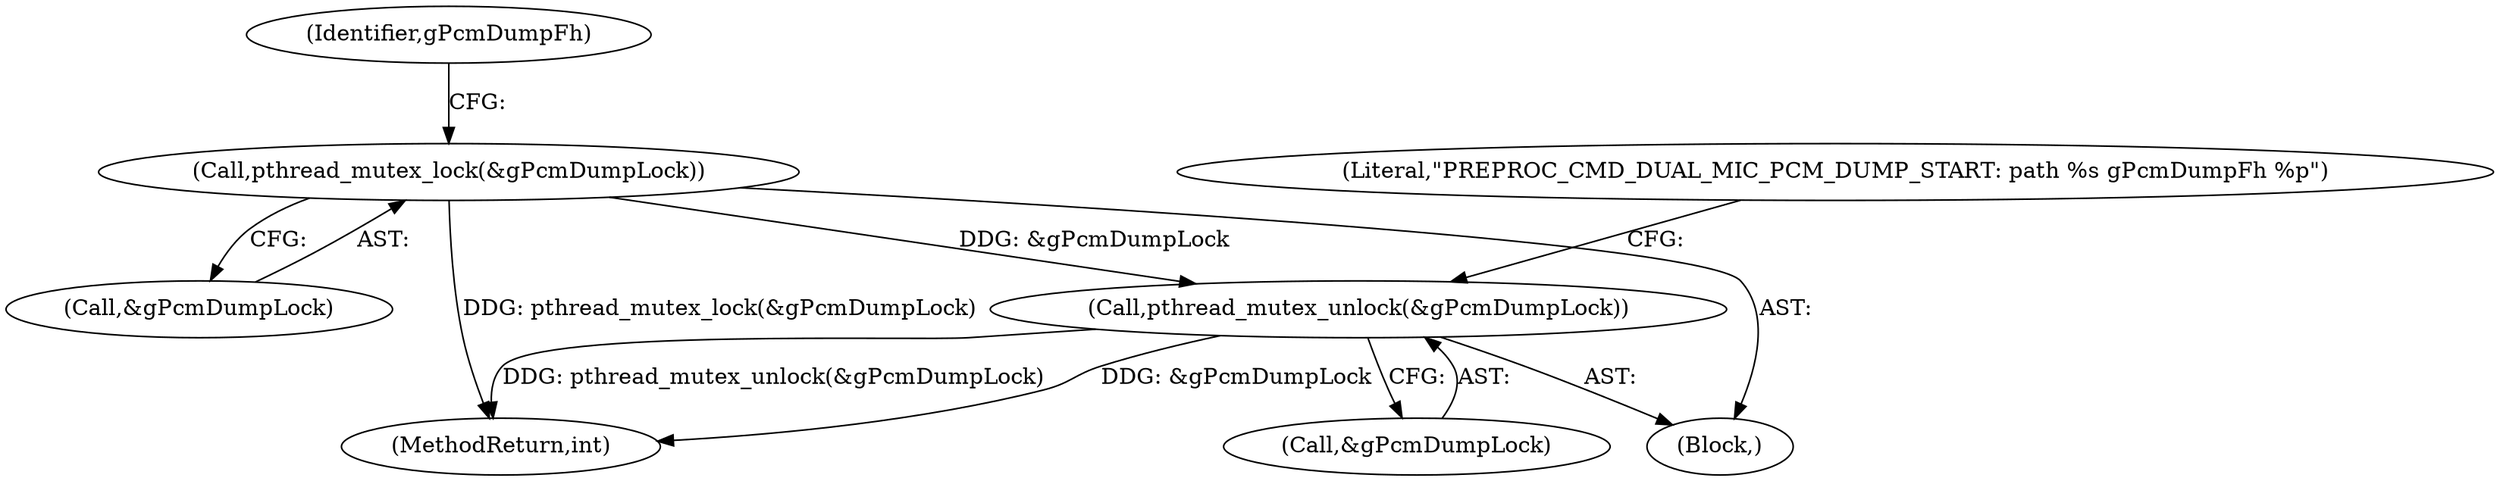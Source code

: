 digraph "0_Android_aeea52da00d210587fb3ed895de3d5f2e0264c88_9@API" {
"1000762" [label="(Call,pthread_mutex_unlock(&gPcmDumpLock))"];
"1000734" [label="(Call,pthread_mutex_lock(&gPcmDumpLock))"];
"1000762" [label="(Call,pthread_mutex_unlock(&gPcmDumpLock))"];
"1000711" [label="(Block,)"];
"1000739" [label="(Identifier,gPcmDumpFh)"];
"1000763" [label="(Call,&gPcmDumpLock)"];
"1001295" [label="(MethodReturn,int)"];
"1000735" [label="(Call,&gPcmDumpLock)"];
"1000734" [label="(Call,pthread_mutex_lock(&gPcmDumpLock))"];
"1000766" [label="(Literal,\"PREPROC_CMD_DUAL_MIC_PCM_DUMP_START: path %s gPcmDumpFh %p\")"];
"1000762" -> "1000711"  [label="AST: "];
"1000762" -> "1000763"  [label="CFG: "];
"1000763" -> "1000762"  [label="AST: "];
"1000766" -> "1000762"  [label="CFG: "];
"1000762" -> "1001295"  [label="DDG: pthread_mutex_unlock(&gPcmDumpLock)"];
"1000762" -> "1001295"  [label="DDG: &gPcmDumpLock"];
"1000734" -> "1000762"  [label="DDG: &gPcmDumpLock"];
"1000734" -> "1000711"  [label="AST: "];
"1000734" -> "1000735"  [label="CFG: "];
"1000735" -> "1000734"  [label="AST: "];
"1000739" -> "1000734"  [label="CFG: "];
"1000734" -> "1001295"  [label="DDG: pthread_mutex_lock(&gPcmDumpLock)"];
}
